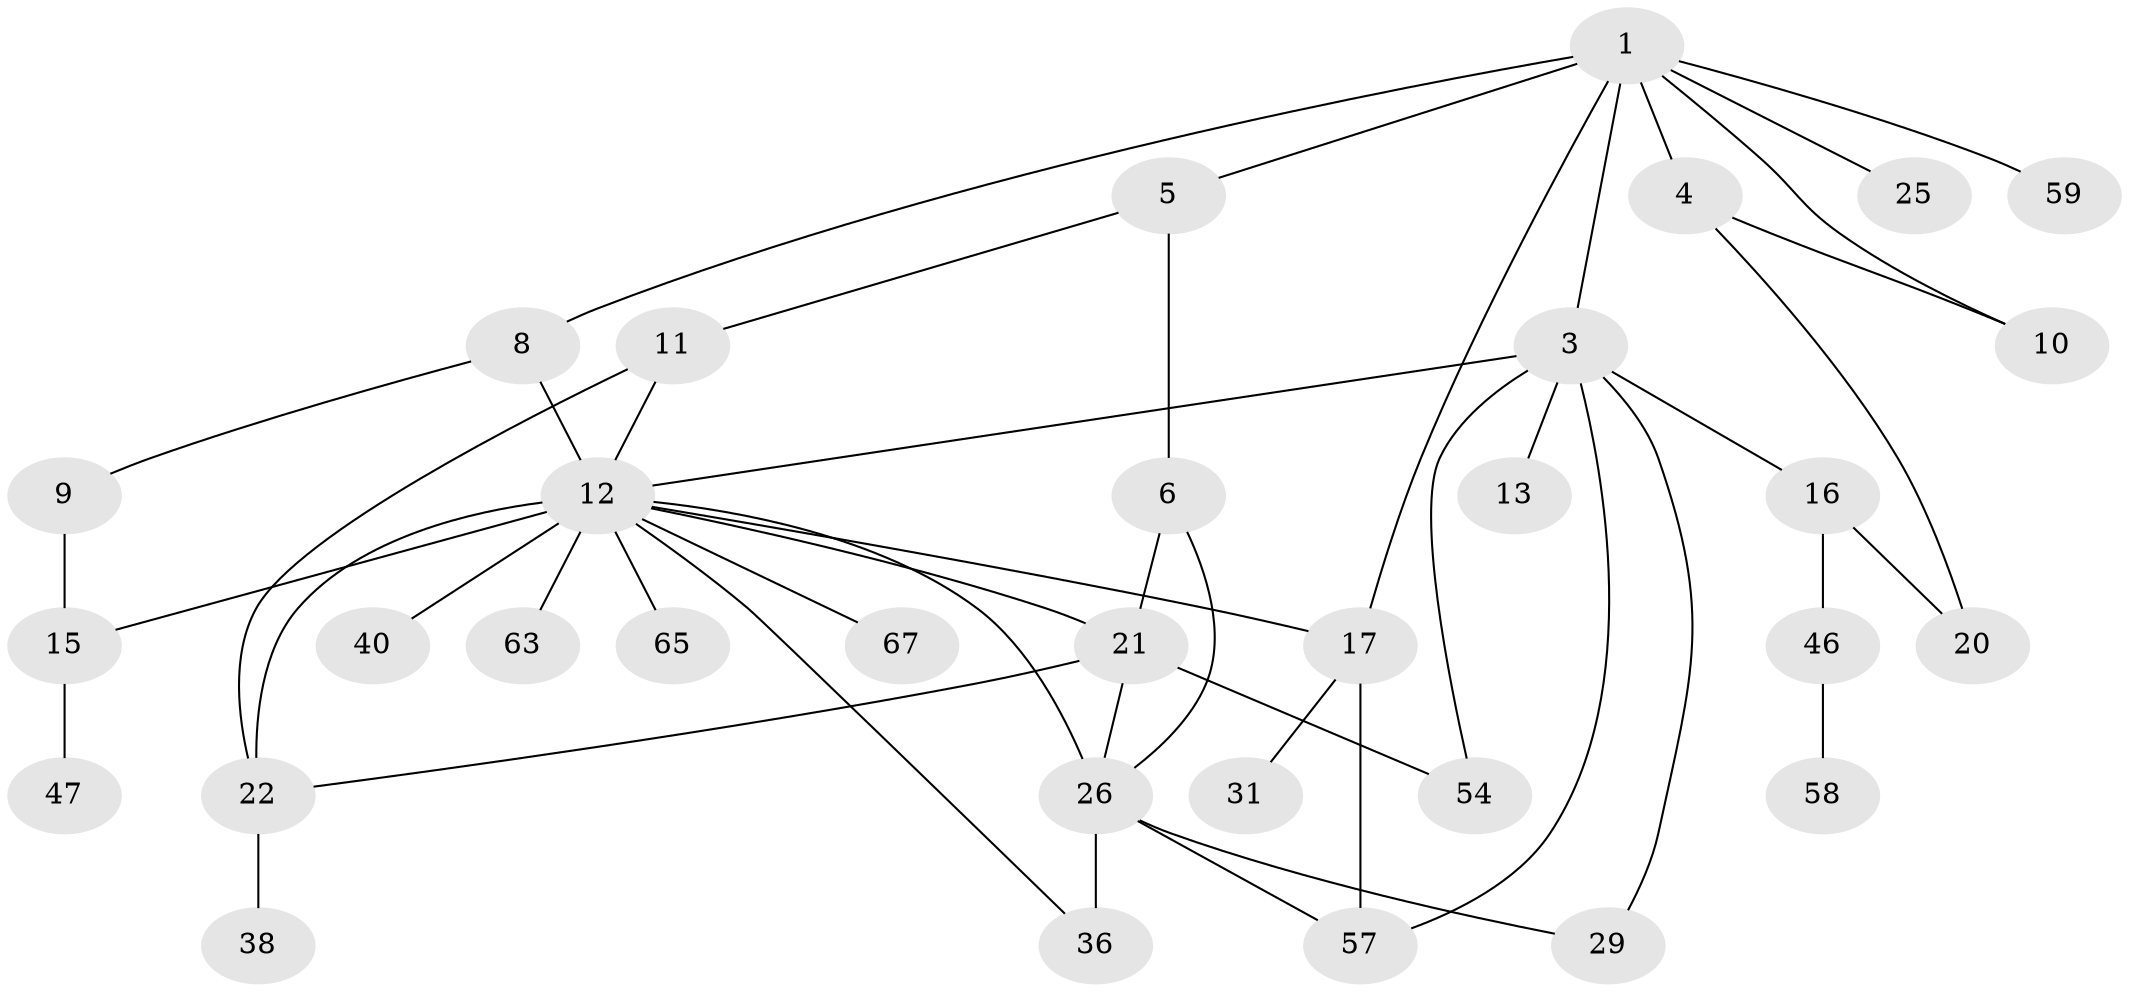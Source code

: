 // original degree distribution, {5: 0.11940298507462686, 3: 0.22388059701492538, 2: 0.3582089552238806, 10: 0.014925373134328358, 1: 0.22388059701492538, 4: 0.04477611940298507, 8: 0.014925373134328358}
// Generated by graph-tools (version 1.1) at 2025/13/03/09/25 04:13:29]
// undirected, 33 vertices, 48 edges
graph export_dot {
graph [start="1"]
  node [color=gray90,style=filled];
  1 [super="+2+33"];
  3 [super="+7"];
  4 [super="+49"];
  5;
  6;
  8;
  9;
  10 [super="+18"];
  11 [super="+56"];
  12 [super="+14+19+41+28+39"];
  13;
  15 [super="+27+42"];
  16;
  17 [super="+64"];
  20 [super="+51"];
  21 [super="+48"];
  22 [super="+62+34+32+37"];
  25;
  26 [super="+30+45"];
  29;
  31 [super="+53"];
  36 [super="+50"];
  38;
  40;
  46;
  47;
  54;
  57 [super="+66"];
  58 [super="+61+60"];
  59;
  63;
  65;
  67;
  1 -- 3;
  1 -- 4;
  1 -- 10;
  1 -- 17;
  1 -- 5;
  1 -- 8;
  1 -- 25;
  1 -- 59;
  3 -- 13;
  3 -- 16;
  3 -- 29;
  3 -- 57;
  3 -- 12;
  3 -- 54;
  4 -- 10;
  4 -- 20;
  5 -- 6;
  5 -- 11;
  6 -- 21;
  6 -- 26;
  8 -- 9;
  8 -- 12;
  9 -- 15;
  11 -- 12;
  11 -- 22;
  12 -- 40 [weight=2];
  12 -- 63;
  12 -- 65;
  12 -- 67;
  12 -- 36;
  12 -- 26 [weight=2];
  12 -- 22 [weight=4];
  12 -- 17;
  12 -- 21;
  12 -- 15;
  15 -- 47;
  16 -- 20;
  16 -- 46;
  17 -- 31;
  17 -- 57;
  21 -- 22;
  21 -- 26;
  21 -- 54;
  22 -- 38;
  26 -- 36 [weight=2];
  26 -- 29;
  26 -- 57;
  46 -- 58;
}
